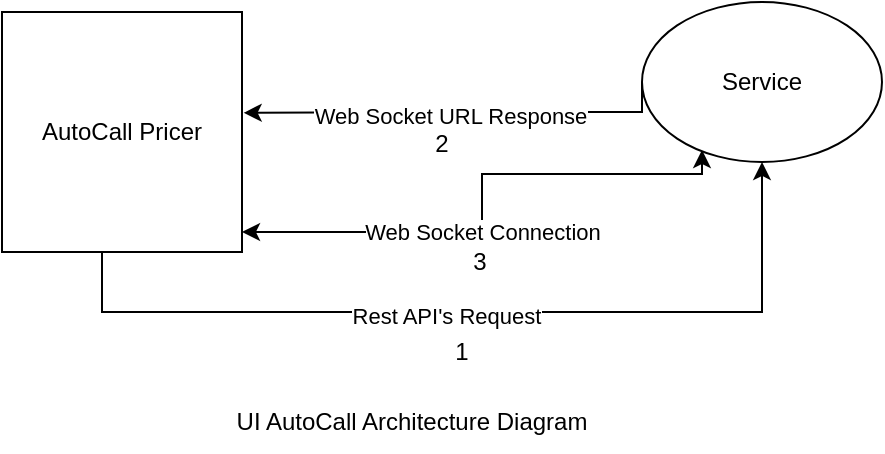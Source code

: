 <mxfile version="25.0.3">
  <diagram name="Page-1" id="DALA4FKXpwunFTNvOnyw">
    <mxGraphModel dx="574" dy="298" grid="1" gridSize="10" guides="1" tooltips="1" connect="1" arrows="1" fold="1" page="1" pageScale="1" pageWidth="850" pageHeight="1100" math="0" shadow="0">
      <root>
        <mxCell id="0" />
        <mxCell id="1" parent="0" />
        <mxCell id="lpmktUAj_lBDETjyY4Hj-10" style="edgeStyle=orthogonalEdgeStyle;rounded=0;orthogonalLoop=1;jettySize=auto;html=1;startArrow=classic;startFill=1;entryX=0.25;entryY=0.925;entryDx=0;entryDy=0;entryPerimeter=0;" edge="1" parent="1" target="lpmktUAj_lBDETjyY4Hj-5">
          <mxGeometry relative="1" as="geometry">
            <mxPoint x="470" y="380" as="targetPoint" />
            <mxPoint x="230" y="410" as="sourcePoint" />
            <Array as="points">
              <mxPoint x="350" y="410" />
              <mxPoint x="350" y="381" />
              <mxPoint x="460" y="381" />
            </Array>
          </mxGeometry>
        </mxCell>
        <mxCell id="lpmktUAj_lBDETjyY4Hj-11" value="Web Socket Connection" style="edgeLabel;html=1;align=center;verticalAlign=middle;resizable=0;points=[];" vertex="1" connectable="0" parent="lpmktUAj_lBDETjyY4Hj-10">
          <mxGeometry x="-0.116" relative="1" as="geometry">
            <mxPoint as="offset" />
          </mxGeometry>
        </mxCell>
        <mxCell id="lpmktUAj_lBDETjyY4Hj-1" value="&lt;div&gt;AutoCall Pricer&lt;/div&gt;" style="whiteSpace=wrap;html=1;aspect=fixed;" vertex="1" parent="1">
          <mxGeometry x="110" y="300" width="120" height="120" as="geometry" />
        </mxCell>
        <mxCell id="lpmktUAj_lBDETjyY4Hj-6" style="edgeStyle=orthogonalEdgeStyle;rounded=0;orthogonalLoop=1;jettySize=auto;html=1;exitX=0.5;exitY=1;exitDx=0;exitDy=0;entryX=0.5;entryY=1;entryDx=0;entryDy=0;" edge="1" parent="1" source="lpmktUAj_lBDETjyY4Hj-1" target="lpmktUAj_lBDETjyY4Hj-5">
          <mxGeometry relative="1" as="geometry">
            <mxPoint x="510" y="490" as="targetPoint" />
            <mxPoint x="150" y="390" as="sourcePoint" />
            <Array as="points">
              <mxPoint x="160" y="420" />
              <mxPoint x="160" y="450" />
              <mxPoint x="490" y="450" />
            </Array>
          </mxGeometry>
        </mxCell>
        <mxCell id="lpmktUAj_lBDETjyY4Hj-7" value="Rest API&#39;s Request" style="edgeLabel;html=1;align=center;verticalAlign=middle;resizable=0;points=[];" vertex="1" connectable="0" parent="lpmktUAj_lBDETjyY4Hj-6">
          <mxGeometry x="-0.05" y="-2" relative="1" as="geometry">
            <mxPoint as="offset" />
          </mxGeometry>
        </mxCell>
        <mxCell id="lpmktUAj_lBDETjyY4Hj-8" style="edgeStyle=orthogonalEdgeStyle;rounded=0;orthogonalLoop=1;jettySize=auto;html=1;exitX=0;exitY=0.5;exitDx=0;exitDy=0;entryX=1.007;entryY=0.42;entryDx=0;entryDy=0;entryPerimeter=0;" edge="1" parent="1" source="lpmktUAj_lBDETjyY4Hj-5" target="lpmktUAj_lBDETjyY4Hj-1">
          <mxGeometry relative="1" as="geometry">
            <mxPoint x="270" y="335" as="targetPoint" />
            <Array as="points">
              <mxPoint x="430" y="350" />
              <mxPoint x="330" y="350" />
            </Array>
          </mxGeometry>
        </mxCell>
        <mxCell id="lpmktUAj_lBDETjyY4Hj-9" value="Web Socket URL Response" style="edgeLabel;html=1;align=center;verticalAlign=middle;resizable=0;points=[];" vertex="1" connectable="0" parent="lpmktUAj_lBDETjyY4Hj-8">
          <mxGeometry x="0.035" y="2" relative="1" as="geometry">
            <mxPoint as="offset" />
          </mxGeometry>
        </mxCell>
        <mxCell id="lpmktUAj_lBDETjyY4Hj-5" value="Service" style="ellipse;whiteSpace=wrap;html=1;" vertex="1" parent="1">
          <mxGeometry x="430" y="295" width="120" height="80" as="geometry" />
        </mxCell>
        <mxCell id="lpmktUAj_lBDETjyY4Hj-12" value="UI AutoCall A&lt;span data-teams=&quot;true&quot;&gt;rchitecture&lt;/span&gt;&amp;nbsp;Diagram" style="text;html=1;align=center;verticalAlign=middle;whiteSpace=wrap;rounded=0;" vertex="1" parent="1">
          <mxGeometry x="190" y="490" width="250" height="30" as="geometry" />
        </mxCell>
        <mxCell id="lpmktUAj_lBDETjyY4Hj-13" value="1" style="text;html=1;align=center;verticalAlign=middle;whiteSpace=wrap;rounded=0;" vertex="1" parent="1">
          <mxGeometry x="320" y="460" width="40" height="20" as="geometry" />
        </mxCell>
        <mxCell id="lpmktUAj_lBDETjyY4Hj-14" value="2" style="text;html=1;align=center;verticalAlign=middle;whiteSpace=wrap;rounded=0;" vertex="1" parent="1">
          <mxGeometry x="310" y="356" width="40" height="20" as="geometry" />
        </mxCell>
        <mxCell id="lpmktUAj_lBDETjyY4Hj-15" value="3" style="text;html=1;align=center;verticalAlign=middle;whiteSpace=wrap;rounded=0;" vertex="1" parent="1">
          <mxGeometry x="329" y="415" width="40" height="20" as="geometry" />
        </mxCell>
      </root>
    </mxGraphModel>
  </diagram>
</mxfile>
